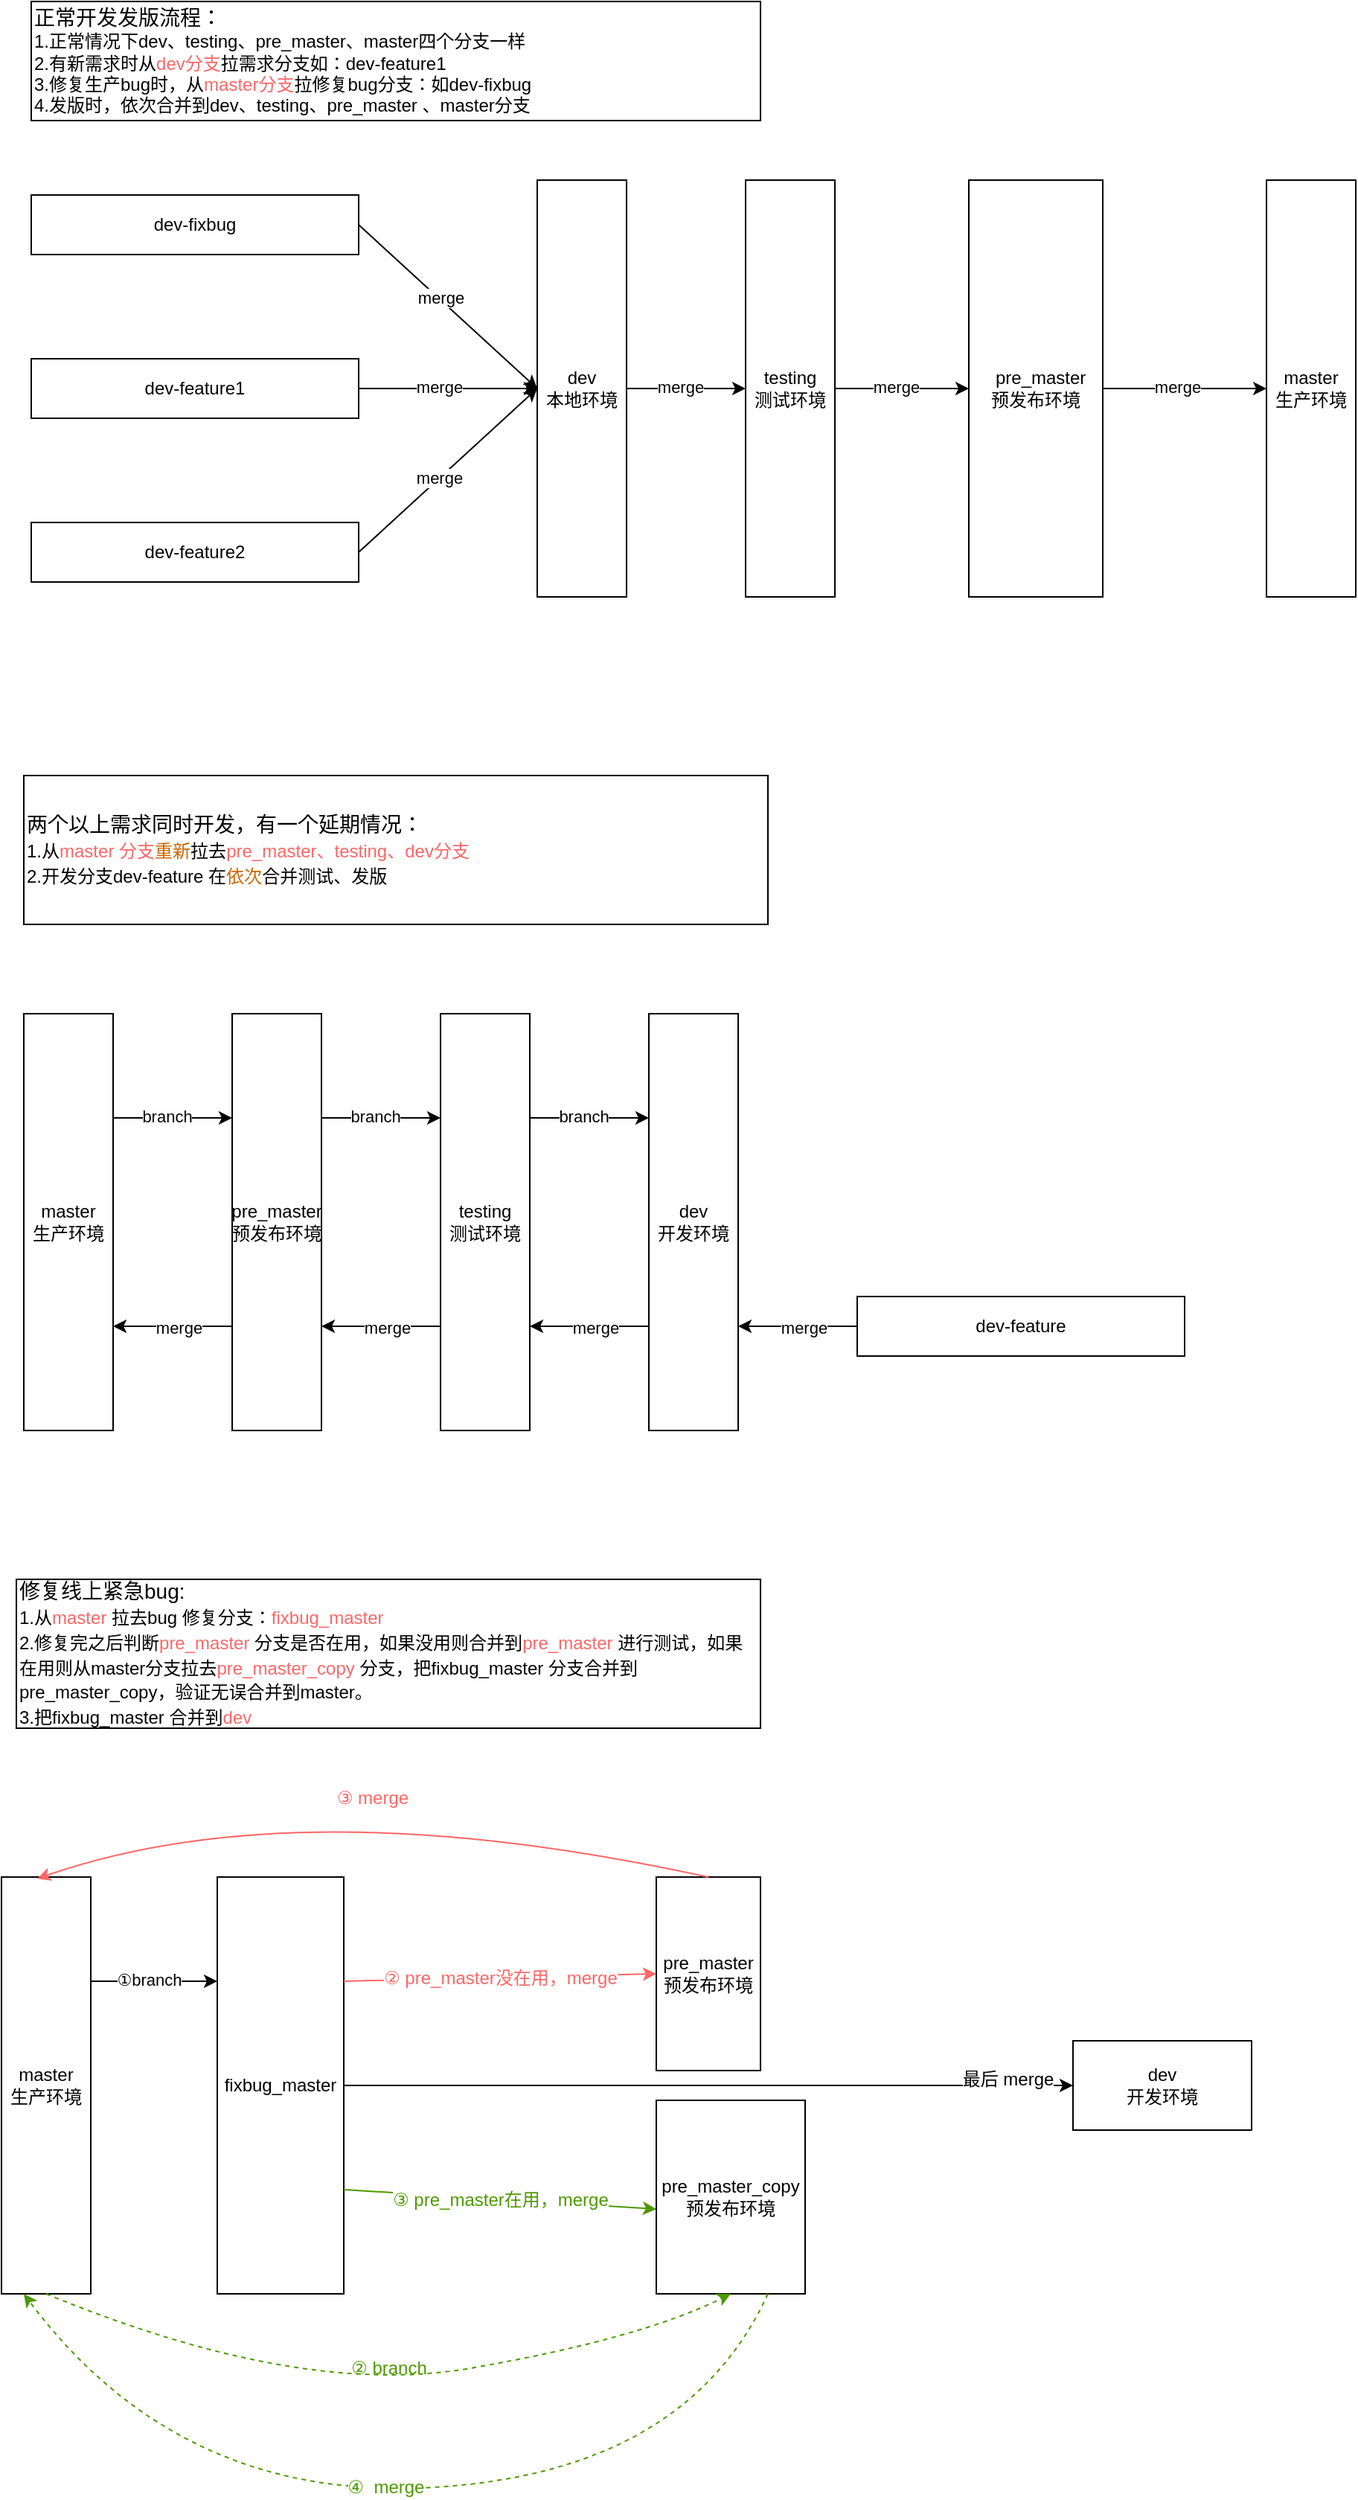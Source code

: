 <mxfile version="16.6.4" type="github">
  <diagram id="DLi-ER8uIPaZTBxnhazL" name="Page-1">
    <mxGraphModel dx="1426" dy="794" grid="1" gridSize="10" guides="1" tooltips="1" connect="1" arrows="1" fold="1" page="1" pageScale="1" pageWidth="3300" pageHeight="4681" math="0" shadow="0">
      <root>
        <mxCell id="0" />
        <mxCell id="1" parent="0" />
        <mxCell id="IiiO6t4vx6Deoh2prRLO-3" value="master&lt;br&gt;生产环境" style="rounded=0;whiteSpace=wrap;html=1;" vertex="1" parent="1">
          <mxGeometry x="950" y="270" width="60" height="280" as="geometry" />
        </mxCell>
        <mxCell id="IiiO6t4vx6Deoh2prRLO-4" value="&amp;nbsp; pre_master&lt;br&gt;预发布环境" style="rounded=0;whiteSpace=wrap;html=1;" vertex="1" parent="1">
          <mxGeometry x="750" y="270" width="90" height="280" as="geometry" />
        </mxCell>
        <mxCell id="IiiO6t4vx6Deoh2prRLO-5" value="testing&lt;br&gt;测试环境" style="rounded=0;whiteSpace=wrap;html=1;" vertex="1" parent="1">
          <mxGeometry x="600" y="270" width="60" height="280" as="geometry" />
        </mxCell>
        <mxCell id="IiiO6t4vx6Deoh2prRLO-6" value="dev&lt;br&gt;本地环境" style="rounded=0;whiteSpace=wrap;html=1;" vertex="1" parent="1">
          <mxGeometry x="460" y="270" width="60" height="280" as="geometry" />
        </mxCell>
        <mxCell id="IiiO6t4vx6Deoh2prRLO-8" value="" style="endArrow=classic;html=1;rounded=0;exitX=1;exitY=0.5;exitDx=0;exitDy=0;entryX=0;entryY=0.5;entryDx=0;entryDy=0;" edge="1" parent="1" source="IiiO6t4vx6Deoh2prRLO-6" target="IiiO6t4vx6Deoh2prRLO-5">
          <mxGeometry width="50" height="50" relative="1" as="geometry">
            <mxPoint x="700" y="430" as="sourcePoint" />
            <mxPoint x="750" y="380" as="targetPoint" />
          </mxGeometry>
        </mxCell>
        <mxCell id="IiiO6t4vx6Deoh2prRLO-9" value="merge" style="edgeLabel;html=1;align=center;verticalAlign=middle;resizable=0;points=[];" vertex="1" connectable="0" parent="IiiO6t4vx6Deoh2prRLO-8">
          <mxGeometry x="-0.1" y="1" relative="1" as="geometry">
            <mxPoint as="offset" />
          </mxGeometry>
        </mxCell>
        <mxCell id="IiiO6t4vx6Deoh2prRLO-10" value="" style="endArrow=classic;html=1;rounded=0;exitX=1;exitY=0.5;exitDx=0;exitDy=0;entryX=0;entryY=0.5;entryDx=0;entryDy=0;" edge="1" parent="1" source="IiiO6t4vx6Deoh2prRLO-5" target="IiiO6t4vx6Deoh2prRLO-4">
          <mxGeometry width="50" height="50" relative="1" as="geometry">
            <mxPoint x="680" y="600" as="sourcePoint" />
            <mxPoint x="760" y="600" as="targetPoint" />
          </mxGeometry>
        </mxCell>
        <mxCell id="IiiO6t4vx6Deoh2prRLO-11" value="merge" style="edgeLabel;html=1;align=center;verticalAlign=middle;resizable=0;points=[];" vertex="1" connectable="0" parent="IiiO6t4vx6Deoh2prRLO-10">
          <mxGeometry x="-0.1" y="1" relative="1" as="geometry">
            <mxPoint as="offset" />
          </mxGeometry>
        </mxCell>
        <mxCell id="IiiO6t4vx6Deoh2prRLO-13" value="" style="endArrow=classic;html=1;rounded=0;exitX=1;exitY=0.5;exitDx=0;exitDy=0;entryX=0;entryY=0.5;entryDx=0;entryDy=0;" edge="1" parent="1" source="IiiO6t4vx6Deoh2prRLO-4" target="IiiO6t4vx6Deoh2prRLO-3">
          <mxGeometry width="50" height="50" relative="1" as="geometry">
            <mxPoint x="690" y="610" as="sourcePoint" />
            <mxPoint x="770" y="610" as="targetPoint" />
          </mxGeometry>
        </mxCell>
        <mxCell id="IiiO6t4vx6Deoh2prRLO-14" value="merge" style="edgeLabel;html=1;align=center;verticalAlign=middle;resizable=0;points=[];" vertex="1" connectable="0" parent="IiiO6t4vx6Deoh2prRLO-13">
          <mxGeometry x="-0.1" y="1" relative="1" as="geometry">
            <mxPoint as="offset" />
          </mxGeometry>
        </mxCell>
        <mxCell id="IiiO6t4vx6Deoh2prRLO-15" value="" style="endArrow=classic;html=1;rounded=0;exitX=1;exitY=0.5;exitDx=0;exitDy=0;entryX=0;entryY=0.5;entryDx=0;entryDy=0;" edge="1" parent="1" source="IiiO6t4vx6Deoh2prRLO-17" target="IiiO6t4vx6Deoh2prRLO-6">
          <mxGeometry width="50" height="50" relative="1" as="geometry">
            <mxPoint x="440" y="620" as="sourcePoint" />
            <mxPoint x="520" y="620" as="targetPoint" />
          </mxGeometry>
        </mxCell>
        <mxCell id="IiiO6t4vx6Deoh2prRLO-16" value="merge" style="edgeLabel;html=1;align=center;verticalAlign=middle;resizable=0;points=[];" vertex="1" connectable="0" parent="IiiO6t4vx6Deoh2prRLO-15">
          <mxGeometry x="-0.1" y="1" relative="1" as="geometry">
            <mxPoint as="offset" />
          </mxGeometry>
        </mxCell>
        <mxCell id="IiiO6t4vx6Deoh2prRLO-17" value="dev-fixbug" style="rounded=0;whiteSpace=wrap;html=1;" vertex="1" parent="1">
          <mxGeometry x="120" y="280" width="220" height="40" as="geometry" />
        </mxCell>
        <mxCell id="IiiO6t4vx6Deoh2prRLO-19" value="dev-feature1" style="rounded=0;whiteSpace=wrap;html=1;" vertex="1" parent="1">
          <mxGeometry x="120" y="390" width="220" height="40" as="geometry" />
        </mxCell>
        <mxCell id="IiiO6t4vx6Deoh2prRLO-20" value="&lt;span&gt;dev-feature2&lt;/span&gt;" style="rounded=0;whiteSpace=wrap;html=1;" vertex="1" parent="1">
          <mxGeometry x="120" y="500" width="220" height="40" as="geometry" />
        </mxCell>
        <mxCell id="IiiO6t4vx6Deoh2prRLO-21" value="" style="endArrow=classic;html=1;rounded=0;exitX=1;exitY=0.5;exitDx=0;exitDy=0;entryX=0;entryY=0.5;entryDx=0;entryDy=0;" edge="1" parent="1" source="IiiO6t4vx6Deoh2prRLO-19" target="IiiO6t4vx6Deoh2prRLO-6">
          <mxGeometry width="50" height="50" relative="1" as="geometry">
            <mxPoint x="710" y="630" as="sourcePoint" />
            <mxPoint x="790" y="630" as="targetPoint" />
          </mxGeometry>
        </mxCell>
        <mxCell id="IiiO6t4vx6Deoh2prRLO-22" value="merge" style="edgeLabel;html=1;align=center;verticalAlign=middle;resizable=0;points=[];" vertex="1" connectable="0" parent="IiiO6t4vx6Deoh2prRLO-21">
          <mxGeometry x="-0.1" y="1" relative="1" as="geometry">
            <mxPoint as="offset" />
          </mxGeometry>
        </mxCell>
        <mxCell id="IiiO6t4vx6Deoh2prRLO-23" value="" style="endArrow=classic;html=1;rounded=0;exitX=1;exitY=0.5;exitDx=0;exitDy=0;entryX=0;entryY=0.5;entryDx=0;entryDy=0;" edge="1" parent="1" source="IiiO6t4vx6Deoh2prRLO-20" target="IiiO6t4vx6Deoh2prRLO-6">
          <mxGeometry width="50" height="50" relative="1" as="geometry">
            <mxPoint x="720" y="640" as="sourcePoint" />
            <mxPoint x="800" y="640" as="targetPoint" />
          </mxGeometry>
        </mxCell>
        <mxCell id="IiiO6t4vx6Deoh2prRLO-24" value="merge" style="edgeLabel;html=1;align=center;verticalAlign=middle;resizable=0;points=[];" vertex="1" connectable="0" parent="IiiO6t4vx6Deoh2prRLO-23">
          <mxGeometry x="-0.1" y="1" relative="1" as="geometry">
            <mxPoint as="offset" />
          </mxGeometry>
        </mxCell>
        <mxCell id="IiiO6t4vx6Deoh2prRLO-25" value="&lt;div style=&quot;font-size: 14px&quot;&gt;&lt;font style=&quot;font-size: 14px&quot;&gt;正常开发发版流程：&lt;/font&gt;&lt;/div&gt;1.正常情况下dev、testing、pre_master、master四个分支一样&lt;br&gt;2.有新需求时从&lt;font color=&quot;#ff6666&quot;&gt;dev分支&lt;/font&gt;拉需求分支如：dev-feature1&lt;br&gt;3.修复生产bug时，从&lt;font color=&quot;#ff6666&quot;&gt;master分支&lt;/font&gt;拉修复bug分支：如dev-fixbug&lt;br&gt;4.发版时，依次合并到dev、testing、pre_master 、master分支" style="rounded=0;whiteSpace=wrap;html=1;align=left;" vertex="1" parent="1">
          <mxGeometry x="120" y="150" width="490" height="80" as="geometry" />
        </mxCell>
        <mxCell id="IiiO6t4vx6Deoh2prRLO-32" value="两个以上需求同时开发，有一个延期情况：&lt;br&gt;&lt;font style=&quot;font-size: 12px&quot;&gt;1.从&lt;font color=&quot;#ff6666&quot; style=&quot;font-size: 12px&quot;&gt;master 分支&lt;/font&gt;&lt;font color=&quot;#cc6600&quot; style=&quot;font-size: 12px&quot;&gt;重新&lt;/font&gt;拉去&lt;font color=&quot;#ff6666&quot; style=&quot;font-size: 12px&quot;&gt;pre_master、testing、dev分支&lt;/font&gt;&lt;br&gt;2.开发分支dev-feature 在&lt;font color=&quot;#cc6600&quot; style=&quot;font-size: 12px&quot;&gt;依次&lt;/font&gt;合并测试、发版&lt;/font&gt;" style="rounded=0;whiteSpace=wrap;html=1;fontSize=14;fontColor=#000000;align=left;" vertex="1" parent="1">
          <mxGeometry x="115" y="670" width="500" height="100" as="geometry" />
        </mxCell>
        <mxCell id="IiiO6t4vx6Deoh2prRLO-33" value="master&lt;br&gt;生产环境" style="rounded=0;whiteSpace=wrap;html=1;" vertex="1" parent="1">
          <mxGeometry x="115" y="830" width="60" height="280" as="geometry" />
        </mxCell>
        <mxCell id="IiiO6t4vx6Deoh2prRLO-34" value="pre_master&lt;br&gt;预发布环境" style="rounded=0;whiteSpace=wrap;html=1;" vertex="1" parent="1">
          <mxGeometry x="255" y="830" width="60" height="280" as="geometry" />
        </mxCell>
        <mxCell id="IiiO6t4vx6Deoh2prRLO-35" value="testing&lt;br&gt;测试环境" style="rounded=0;whiteSpace=wrap;html=1;" vertex="1" parent="1">
          <mxGeometry x="395" y="830" width="60" height="280" as="geometry" />
        </mxCell>
        <mxCell id="IiiO6t4vx6Deoh2prRLO-36" value="dev&lt;br&gt;开发环境" style="rounded=0;whiteSpace=wrap;html=1;" vertex="1" parent="1">
          <mxGeometry x="535" y="830" width="60" height="280" as="geometry" />
        </mxCell>
        <mxCell id="IiiO6t4vx6Deoh2prRLO-41" value="" style="endArrow=classic;html=1;rounded=0;exitX=0;exitY=0.5;exitDx=0;exitDy=0;entryX=1;entryY=0.75;entryDx=0;entryDy=0;" edge="1" parent="1" source="IiiO6t4vx6Deoh2prRLO-49" target="IiiO6t4vx6Deoh2prRLO-36">
          <mxGeometry width="50" height="50" relative="1" as="geometry">
            <mxPoint x="825" y="750" as="sourcePoint" />
            <mxPoint x="827" y="907.99" as="targetPoint" />
          </mxGeometry>
        </mxCell>
        <mxCell id="IiiO6t4vx6Deoh2prRLO-42" value="merge" style="edgeLabel;html=1;align=center;verticalAlign=middle;resizable=0;points=[];" vertex="1" connectable="0" parent="IiiO6t4vx6Deoh2prRLO-41">
          <mxGeometry x="-0.1" y="1" relative="1" as="geometry">
            <mxPoint as="offset" />
          </mxGeometry>
        </mxCell>
        <mxCell id="IiiO6t4vx6Deoh2prRLO-43" value="" style="endArrow=classic;html=1;rounded=0;exitX=1;exitY=0.25;exitDx=0;exitDy=0;entryX=0;entryY=0.25;entryDx=0;entryDy=0;" edge="1" parent="1" source="IiiO6t4vx6Deoh2prRLO-35" target="IiiO6t4vx6Deoh2prRLO-36">
          <mxGeometry width="50" height="50" relative="1" as="geometry">
            <mxPoint x="755" y="830" as="sourcePoint" />
            <mxPoint x="757" y="987.99" as="targetPoint" />
          </mxGeometry>
        </mxCell>
        <mxCell id="IiiO6t4vx6Deoh2prRLO-44" value="branch" style="edgeLabel;html=1;align=center;verticalAlign=middle;resizable=0;points=[];" vertex="1" connectable="0" parent="IiiO6t4vx6Deoh2prRLO-43">
          <mxGeometry x="-0.1" y="1" relative="1" as="geometry">
            <mxPoint as="offset" />
          </mxGeometry>
        </mxCell>
        <mxCell id="IiiO6t4vx6Deoh2prRLO-45" value="" style="endArrow=classic;html=1;rounded=0;exitX=1;exitY=0.25;exitDx=0;exitDy=0;entryX=0;entryY=0.25;entryDx=0;entryDy=0;" edge="1" parent="1" source="IiiO6t4vx6Deoh2prRLO-34" target="IiiO6t4vx6Deoh2prRLO-35">
          <mxGeometry width="50" height="50" relative="1" as="geometry">
            <mxPoint x="755" y="880" as="sourcePoint" />
            <mxPoint x="757" y="1037.99" as="targetPoint" />
          </mxGeometry>
        </mxCell>
        <mxCell id="IiiO6t4vx6Deoh2prRLO-46" value="branch" style="edgeLabel;html=1;align=center;verticalAlign=middle;resizable=0;points=[];" vertex="1" connectable="0" parent="IiiO6t4vx6Deoh2prRLO-45">
          <mxGeometry x="-0.1" y="1" relative="1" as="geometry">
            <mxPoint as="offset" />
          </mxGeometry>
        </mxCell>
        <mxCell id="IiiO6t4vx6Deoh2prRLO-47" value="" style="endArrow=classic;html=1;rounded=0;exitX=1;exitY=0.25;exitDx=0;exitDy=0;entryX=0;entryY=0.25;entryDx=0;entryDy=0;" edge="1" parent="1" source="IiiO6t4vx6Deoh2prRLO-33" target="IiiO6t4vx6Deoh2prRLO-34">
          <mxGeometry width="50" height="50" relative="1" as="geometry">
            <mxPoint x="735" y="910" as="sourcePoint" />
            <mxPoint x="737" y="1067.99" as="targetPoint" />
          </mxGeometry>
        </mxCell>
        <mxCell id="IiiO6t4vx6Deoh2prRLO-48" value="branch" style="edgeLabel;html=1;align=center;verticalAlign=middle;resizable=0;points=[];" vertex="1" connectable="0" parent="IiiO6t4vx6Deoh2prRLO-47">
          <mxGeometry x="-0.1" y="1" relative="1" as="geometry">
            <mxPoint as="offset" />
          </mxGeometry>
        </mxCell>
        <mxCell id="IiiO6t4vx6Deoh2prRLO-49" value="dev-feature" style="rounded=0;whiteSpace=wrap;html=1;" vertex="1" parent="1">
          <mxGeometry x="675" y="1020" width="220" height="40" as="geometry" />
        </mxCell>
        <mxCell id="IiiO6t4vx6Deoh2prRLO-50" value="" style="endArrow=classic;html=1;rounded=0;exitX=0;exitY=0.75;exitDx=0;exitDy=0;entryX=1;entryY=0.75;entryDx=0;entryDy=0;" edge="1" parent="1" source="IiiO6t4vx6Deoh2prRLO-35" target="IiiO6t4vx6Deoh2prRLO-34">
          <mxGeometry width="50" height="50" relative="1" as="geometry">
            <mxPoint x="685" y="1020" as="sourcePoint" />
            <mxPoint x="606.02" y="1020.88" as="targetPoint" />
          </mxGeometry>
        </mxCell>
        <mxCell id="IiiO6t4vx6Deoh2prRLO-51" value="merge" style="edgeLabel;html=1;align=center;verticalAlign=middle;resizable=0;points=[];" vertex="1" connectable="0" parent="IiiO6t4vx6Deoh2prRLO-50">
          <mxGeometry x="-0.1" y="1" relative="1" as="geometry">
            <mxPoint as="offset" />
          </mxGeometry>
        </mxCell>
        <mxCell id="IiiO6t4vx6Deoh2prRLO-52" value="" style="endArrow=classic;html=1;rounded=0;exitX=0;exitY=0.75;exitDx=0;exitDy=0;entryX=1;entryY=0.75;entryDx=0;entryDy=0;" edge="1" parent="1" source="IiiO6t4vx6Deoh2prRLO-34" target="IiiO6t4vx6Deoh2prRLO-33">
          <mxGeometry width="50" height="50" relative="1" as="geometry">
            <mxPoint x="695" y="1030" as="sourcePoint" />
            <mxPoint x="616.02" y="1030.88" as="targetPoint" />
          </mxGeometry>
        </mxCell>
        <mxCell id="IiiO6t4vx6Deoh2prRLO-53" value="merge" style="edgeLabel;html=1;align=center;verticalAlign=middle;resizable=0;points=[];" vertex="1" connectable="0" parent="IiiO6t4vx6Deoh2prRLO-52">
          <mxGeometry x="-0.1" y="1" relative="1" as="geometry">
            <mxPoint as="offset" />
          </mxGeometry>
        </mxCell>
        <mxCell id="IiiO6t4vx6Deoh2prRLO-54" value="" style="endArrow=classic;html=1;rounded=0;exitX=0;exitY=0.75;exitDx=0;exitDy=0;entryX=1;entryY=0.75;entryDx=0;entryDy=0;" edge="1" parent="1" source="IiiO6t4vx6Deoh2prRLO-36" target="IiiO6t4vx6Deoh2prRLO-35">
          <mxGeometry width="50" height="50" relative="1" as="geometry">
            <mxPoint x="538.98" y="1020" as="sourcePoint" />
            <mxPoint x="450" y="1010" as="targetPoint" />
          </mxGeometry>
        </mxCell>
        <mxCell id="IiiO6t4vx6Deoh2prRLO-55" value="merge" style="edgeLabel;html=1;align=center;verticalAlign=middle;resizable=0;points=[];" vertex="1" connectable="0" parent="IiiO6t4vx6Deoh2prRLO-54">
          <mxGeometry x="-0.1" y="1" relative="1" as="geometry">
            <mxPoint as="offset" />
          </mxGeometry>
        </mxCell>
        <mxCell id="IiiO6t4vx6Deoh2prRLO-56" value="修复线上紧急bug:&lt;br&gt;&lt;font style=&quot;font-size: 12px&quot;&gt;1.从&lt;font color=&quot;#ff6666&quot;&gt;master&lt;/font&gt; 拉去bug 修复分支：&lt;font color=&quot;#ff6666&quot;&gt;fixbug_master&lt;/font&gt;&lt;br&gt;2.修复完之后判断&lt;font color=&quot;#ff6666&quot;&gt;pre_master&lt;/font&gt; 分支是否在用，如果没用则合并到&lt;font color=&quot;#ff6666&quot;&gt;pre_master&lt;/font&gt; 进行测试，如果在用则从master分支拉去&lt;font color=&quot;#ff6666&quot;&gt;pre_master_copy&lt;/font&gt; 分支，把fixbug_master 分支合并到pre_master_copy，验证无误合并到master。&lt;br&gt;3.把fixbug_master 合并到&lt;font color=&quot;#ff6666&quot;&gt;dev&lt;/font&gt;&lt;/font&gt;&amp;nbsp;" style="rounded=0;whiteSpace=wrap;html=1;fontSize=14;fontColor=#000000;align=left;" vertex="1" parent="1">
          <mxGeometry x="110" y="1210" width="500" height="100" as="geometry" />
        </mxCell>
        <mxCell id="IiiO6t4vx6Deoh2prRLO-57" value="master&lt;br&gt;生产环境" style="rounded=0;whiteSpace=wrap;html=1;" vertex="1" parent="1">
          <mxGeometry x="100" y="1410" width="60" height="280" as="geometry" />
        </mxCell>
        <mxCell id="IiiO6t4vx6Deoh2prRLO-58" value="" style="endArrow=classic;html=1;rounded=0;exitX=1;exitY=0.25;exitDx=0;exitDy=0;entryX=0;entryY=0.25;entryDx=0;entryDy=0;" edge="1" parent="1" source="IiiO6t4vx6Deoh2prRLO-57" target="IiiO6t4vx6Deoh2prRLO-60">
          <mxGeometry width="50" height="50" relative="1" as="geometry">
            <mxPoint x="735" y="1450" as="sourcePoint" />
            <mxPoint x="815" y="1450" as="targetPoint" />
          </mxGeometry>
        </mxCell>
        <mxCell id="IiiO6t4vx6Deoh2prRLO-59" value="①branch" style="edgeLabel;html=1;align=center;verticalAlign=middle;resizable=0;points=[];" vertex="1" connectable="0" parent="IiiO6t4vx6Deoh2prRLO-58">
          <mxGeometry x="-0.1" y="1" relative="1" as="geometry">
            <mxPoint as="offset" />
          </mxGeometry>
        </mxCell>
        <mxCell id="IiiO6t4vx6Deoh2prRLO-60" value="fixbug_master" style="rounded=0;whiteSpace=wrap;html=1;" vertex="1" parent="1">
          <mxGeometry x="245" y="1410" width="85" height="280" as="geometry" />
        </mxCell>
        <mxCell id="IiiO6t4vx6Deoh2prRLO-62" value="② pre_master没在用，merge" style="endArrow=classic;html=1;rounded=0;fontSize=12;fontColor=#FF6666;exitX=1;exitY=0.25;exitDx=0;exitDy=0;strokeColor=#FF6666;entryX=0;entryY=0.5;entryDx=0;entryDy=0;" edge="1" parent="1" source="IiiO6t4vx6Deoh2prRLO-60" target="IiiO6t4vx6Deoh2prRLO-64">
          <mxGeometry width="50" height="50" relative="1" as="geometry">
            <mxPoint x="520" y="1440" as="sourcePoint" />
            <mxPoint x="560" y="1480" as="targetPoint" />
          </mxGeometry>
        </mxCell>
        <mxCell id="IiiO6t4vx6Deoh2prRLO-64" value="pre_master&lt;br&gt;预发布环境" style="rounded=0;whiteSpace=wrap;html=1;" vertex="1" parent="1">
          <mxGeometry x="540" y="1410" width="70" height="130" as="geometry" />
        </mxCell>
        <mxCell id="IiiO6t4vx6Deoh2prRLO-65" value="" style="curved=1;endArrow=classic;html=1;rounded=0;fontSize=12;fontColor=#FF6666;exitX=0.5;exitY=0;exitDx=0;exitDy=0;entryX=0.4;entryY=0.004;entryDx=0;entryDy=0;strokeColor=#FF6666;entryPerimeter=0;" edge="1" parent="1" source="IiiO6t4vx6Deoh2prRLO-64" target="IiiO6t4vx6Deoh2prRLO-57">
          <mxGeometry width="50" height="50" relative="1" as="geometry">
            <mxPoint x="530" y="1490" as="sourcePoint" />
            <mxPoint x="580" y="1440" as="targetPoint" />
            <Array as="points">
              <mxPoint x="300" y="1350" />
            </Array>
          </mxGeometry>
        </mxCell>
        <mxCell id="IiiO6t4vx6Deoh2prRLO-66" value="③ merge" style="edgeLabel;html=1;align=center;verticalAlign=middle;resizable=0;points=[];fontSize=12;fontColor=#FF6666;" vertex="1" connectable="0" parent="IiiO6t4vx6Deoh2prRLO-65">
          <mxGeometry x="-0.005" y="-4" relative="1" as="geometry">
            <mxPoint as="offset" />
          </mxGeometry>
        </mxCell>
        <mxCell id="IiiO6t4vx6Deoh2prRLO-67" style="edgeStyle=orthogonalEdgeStyle;rounded=0;orthogonalLoop=1;jettySize=auto;html=1;exitX=0.5;exitY=1;exitDx=0;exitDy=0;fontSize=12;fontColor=#FF6666;strokeColor=#FF6666;" edge="1" parent="1" source="IiiO6t4vx6Deoh2prRLO-64" target="IiiO6t4vx6Deoh2prRLO-64">
          <mxGeometry relative="1" as="geometry" />
        </mxCell>
        <mxCell id="IiiO6t4vx6Deoh2prRLO-68" value="&lt;font color=&quot;#4d9900&quot;&gt;③ pre_master在用，merge&lt;/font&gt;" style="endArrow=classic;html=1;rounded=0;fontSize=12;fontColor=#FF6666;strokeColor=#4D9900;exitX=1;exitY=0.75;exitDx=0;exitDy=0;entryX=0;entryY=0.562;entryDx=0;entryDy=0;entryPerimeter=0;" edge="1" parent="1" source="IiiO6t4vx6Deoh2prRLO-60" target="IiiO6t4vx6Deoh2prRLO-69">
          <mxGeometry width="50" height="50" relative="1" as="geometry">
            <mxPoint x="380" y="1650" as="sourcePoint" />
            <mxPoint x="540" y="1620" as="targetPoint" />
          </mxGeometry>
        </mxCell>
        <mxCell id="IiiO6t4vx6Deoh2prRLO-69" value="pre_master_copy&lt;br&gt;预发布环境" style="rounded=0;whiteSpace=wrap;html=1;" vertex="1" parent="1">
          <mxGeometry x="540" y="1560" width="100" height="130" as="geometry" />
        </mxCell>
        <mxCell id="IiiO6t4vx6Deoh2prRLO-70" value="" style="curved=1;endArrow=classic;html=1;rounded=0;fontSize=12;fontColor=#FF6666;strokeColor=#4D9900;exitX=0.5;exitY=1;exitDx=0;exitDy=0;entryX=0.5;entryY=1;entryDx=0;entryDy=0;dashed=1;" edge="1" parent="1" source="IiiO6t4vx6Deoh2prRLO-57" target="IiiO6t4vx6Deoh2prRLO-69">
          <mxGeometry width="50" height="50" relative="1" as="geometry">
            <mxPoint x="530" y="1770" as="sourcePoint" />
            <mxPoint x="580" y="1720" as="targetPoint" />
            <Array as="points">
              <mxPoint x="300" y="1760" />
              <mxPoint x="530" y="1720" />
            </Array>
          </mxGeometry>
        </mxCell>
        <mxCell id="IiiO6t4vx6Deoh2prRLO-71" value="&lt;font color=&quot;#4d9900&quot;&gt;② branch&lt;/font&gt;" style="text;html=1;align=center;verticalAlign=middle;resizable=0;points=[];autosize=1;strokeColor=none;fillColor=none;fontSize=12;fontColor=#FF6666;" vertex="1" parent="1">
          <mxGeometry x="325" y="1730" width="70" height="20" as="geometry" />
        </mxCell>
        <mxCell id="IiiO6t4vx6Deoh2prRLO-72" value="" style="curved=1;endArrow=classic;html=1;rounded=0;dashed=1;fontSize=12;fontColor=#FF6666;strokeColor=#4D9900;entryX=0.25;entryY=1;entryDx=0;entryDy=0;exitX=0.75;exitY=1;exitDx=0;exitDy=0;" edge="1" parent="1" source="IiiO6t4vx6Deoh2prRLO-69" target="IiiO6t4vx6Deoh2prRLO-57">
          <mxGeometry width="50" height="50" relative="1" as="geometry">
            <mxPoint x="55" y="1920" as="sourcePoint" />
            <mxPoint x="175" y="1830" as="targetPoint" />
            <Array as="points">
              <mxPoint x="560" y="1810" />
              <mxPoint x="220" y="1830" />
            </Array>
          </mxGeometry>
        </mxCell>
        <mxCell id="IiiO6t4vx6Deoh2prRLO-73" value="&lt;font color=&quot;#4d9900&quot;&gt;④&amp;nbsp; merge&lt;/font&gt;" style="edgeLabel;html=1;align=center;verticalAlign=middle;resizable=0;points=[];fontSize=12;fontColor=#FF6666;" vertex="1" connectable="0" parent="IiiO6t4vx6Deoh2prRLO-72">
          <mxGeometry x="0.032" y="-2" relative="1" as="geometry">
            <mxPoint as="offset" />
          </mxGeometry>
        </mxCell>
        <mxCell id="IiiO6t4vx6Deoh2prRLO-74" value="&lt;font color=&quot;#000000&quot;&gt;dev&lt;br&gt;开发环境&lt;/font&gt;" style="rounded=0;whiteSpace=wrap;html=1;fontSize=12;fontColor=#4D9900;" vertex="1" parent="1">
          <mxGeometry x="820" y="1520" width="120" height="60" as="geometry" />
        </mxCell>
        <mxCell id="IiiO6t4vx6Deoh2prRLO-75" value="" style="endArrow=classic;html=1;rounded=0;fontSize=12;fontColor=#000000;strokeColor=#000000;exitX=1;exitY=0.5;exitDx=0;exitDy=0;entryX=0;entryY=0.5;entryDx=0;entryDy=0;" edge="1" parent="1" source="IiiO6t4vx6Deoh2prRLO-60" target="IiiO6t4vx6Deoh2prRLO-74">
          <mxGeometry width="50" height="50" relative="1" as="geometry">
            <mxPoint x="530" y="1770" as="sourcePoint" />
            <mxPoint x="580" y="1720" as="targetPoint" />
          </mxGeometry>
        </mxCell>
        <mxCell id="IiiO6t4vx6Deoh2prRLO-76" value="最后 merge" style="edgeLabel;html=1;align=center;verticalAlign=middle;resizable=0;points=[];fontSize=12;fontColor=#000000;" vertex="1" connectable="0" parent="IiiO6t4vx6Deoh2prRLO-75">
          <mxGeometry x="0.82" y="4" relative="1" as="geometry">
            <mxPoint as="offset" />
          </mxGeometry>
        </mxCell>
      </root>
    </mxGraphModel>
  </diagram>
</mxfile>
